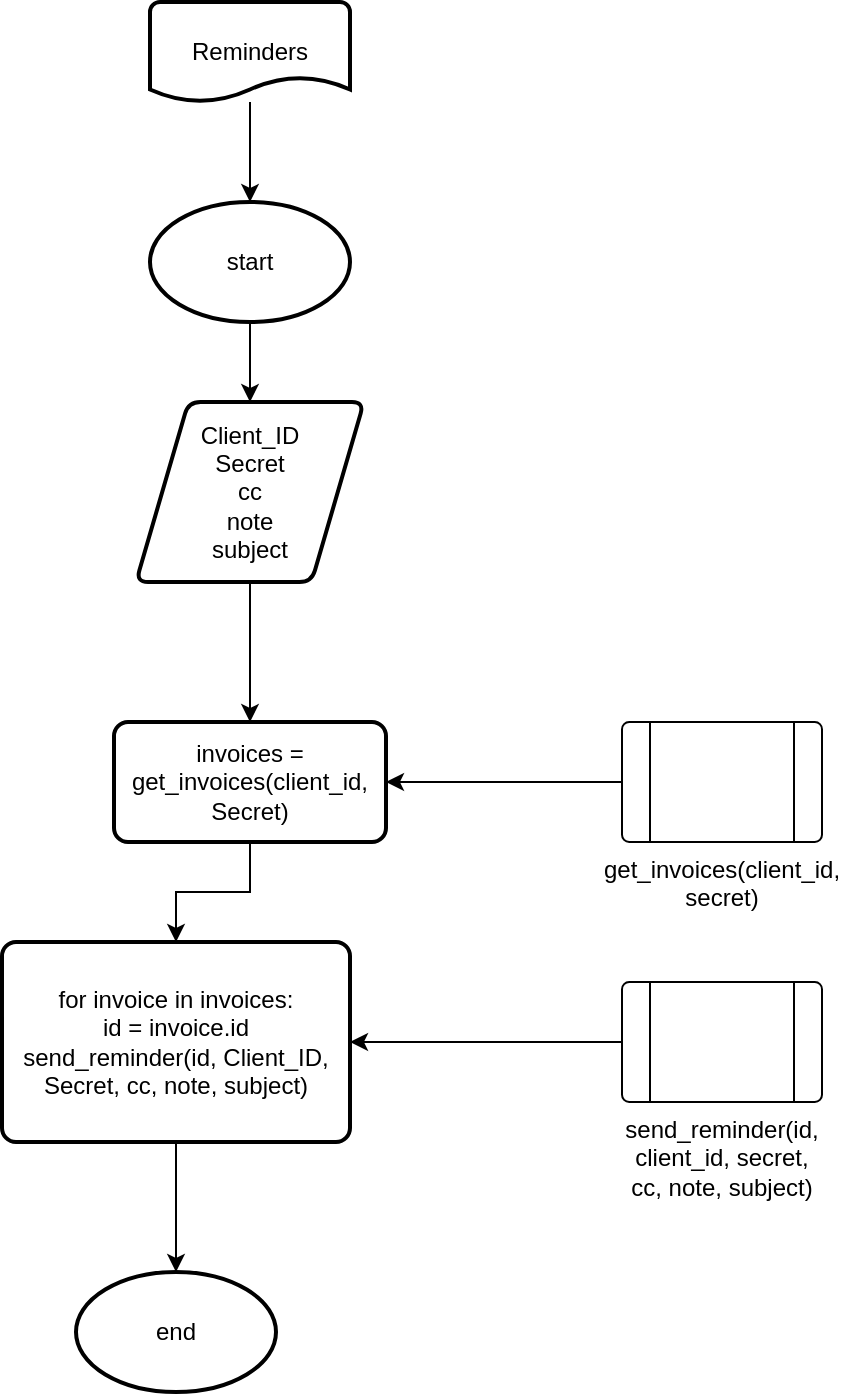 <mxfile version="20.7.4" type="device"><diagram id="rEFMGjkuqNvZSAcWI9UA" name="Page-1"><mxGraphModel dx="938" dy="1809" grid="1" gridSize="10" guides="1" tooltips="1" connect="1" arrows="1" fold="1" page="1" pageScale="1" pageWidth="827" pageHeight="1169" math="0" shadow="0"><root><mxCell id="0"/><mxCell id="1" parent="0"/><mxCell id="3e5d2DhfoHV5VSqRXllA-19" style="edgeStyle=orthogonalEdgeStyle;rounded=0;orthogonalLoop=1;jettySize=auto;html=1;entryX=0.5;entryY=0;entryDx=0;entryDy=0;entryPerimeter=0;" edge="1" parent="1" source="3e5d2DhfoHV5VSqRXllA-5" target="3e5d2DhfoHV5VSqRXllA-17"><mxGeometry relative="1" as="geometry"/></mxCell><mxCell id="3e5d2DhfoHV5VSqRXllA-5" value="Reminders" style="strokeWidth=2;html=1;shape=mxgraph.flowchart.document2;whiteSpace=wrap;size=0.25;" vertex="1" parent="1"><mxGeometry x="414" y="-50" width="100" height="50" as="geometry"/></mxCell><mxCell id="3e5d2DhfoHV5VSqRXllA-9" style="edgeStyle=orthogonalEdgeStyle;rounded=0;orthogonalLoop=1;jettySize=auto;html=1;entryX=0.5;entryY=0;entryDx=0;entryDy=0;" edge="1" parent="1" source="3e5d2DhfoHV5VSqRXllA-6" target="3e5d2DhfoHV5VSqRXllA-8"><mxGeometry relative="1" as="geometry"/></mxCell><mxCell id="3e5d2DhfoHV5VSqRXllA-6" value="Client_ID&lt;br&gt;Secret&lt;br&gt;cc&lt;br&gt;note&lt;br&gt;subject" style="shape=parallelogram;html=1;strokeWidth=2;perimeter=parallelogramPerimeter;whiteSpace=wrap;rounded=1;arcSize=12;size=0.23;" vertex="1" parent="1"><mxGeometry x="407" y="150" width="114" height="90" as="geometry"/></mxCell><mxCell id="3e5d2DhfoHV5VSqRXllA-11" style="edgeStyle=orthogonalEdgeStyle;rounded=0;orthogonalLoop=1;jettySize=auto;html=1;entryX=0.5;entryY=0;entryDx=0;entryDy=0;" edge="1" parent="1" source="3e5d2DhfoHV5VSqRXllA-8" target="3e5d2DhfoHV5VSqRXllA-10"><mxGeometry relative="1" as="geometry"/></mxCell><mxCell id="3e5d2DhfoHV5VSqRXllA-8" value="invoices = get_invoices(client_id, Secret)" style="rounded=1;whiteSpace=wrap;html=1;absoluteArcSize=1;arcSize=14;strokeWidth=2;" vertex="1" parent="1"><mxGeometry x="396" y="310" width="136" height="60" as="geometry"/></mxCell><mxCell id="3e5d2DhfoHV5VSqRXllA-21" style="edgeStyle=orthogonalEdgeStyle;rounded=0;orthogonalLoop=1;jettySize=auto;html=1;entryX=0.5;entryY=0;entryDx=0;entryDy=0;entryPerimeter=0;" edge="1" parent="1" source="3e5d2DhfoHV5VSqRXllA-10" target="3e5d2DhfoHV5VSqRXllA-20"><mxGeometry relative="1" as="geometry"/></mxCell><mxCell id="3e5d2DhfoHV5VSqRXllA-10" value="for invoice in invoices:&lt;br&gt;id = invoice.id&lt;br&gt;send_reminder(id, Client_ID, Secret, cc, note, subject)" style="rounded=1;whiteSpace=wrap;html=1;absoluteArcSize=1;arcSize=14;strokeWidth=2;" vertex="1" parent="1"><mxGeometry x="340" y="420" width="174" height="100" as="geometry"/></mxCell><mxCell id="3e5d2DhfoHV5VSqRXllA-14" style="edgeStyle=orthogonalEdgeStyle;rounded=0;orthogonalLoop=1;jettySize=auto;html=1;entryX=1;entryY=0.5;entryDx=0;entryDy=0;" edge="1" parent="1" source="3e5d2DhfoHV5VSqRXllA-13" target="3e5d2DhfoHV5VSqRXllA-8"><mxGeometry relative="1" as="geometry"/></mxCell><mxCell id="3e5d2DhfoHV5VSqRXllA-13" value="get_invoices(client_id, secret)" style="verticalLabelPosition=bottom;verticalAlign=top;html=1;shape=process;whiteSpace=wrap;rounded=1;size=0.14;arcSize=6;" vertex="1" parent="1"><mxGeometry x="650" y="310" width="100" height="60" as="geometry"/></mxCell><mxCell id="3e5d2DhfoHV5VSqRXllA-16" style="edgeStyle=orthogonalEdgeStyle;rounded=0;orthogonalLoop=1;jettySize=auto;html=1;" edge="1" parent="1" source="3e5d2DhfoHV5VSqRXllA-15" target="3e5d2DhfoHV5VSqRXllA-10"><mxGeometry relative="1" as="geometry"/></mxCell><mxCell id="3e5d2DhfoHV5VSqRXllA-15" value="send_reminder(id, client_id, secret, cc, note, subject)" style="verticalLabelPosition=bottom;verticalAlign=top;html=1;shape=process;whiteSpace=wrap;rounded=1;size=0.14;arcSize=6;" vertex="1" parent="1"><mxGeometry x="650" y="440" width="100" height="60" as="geometry"/></mxCell><mxCell id="3e5d2DhfoHV5VSqRXllA-18" style="edgeStyle=orthogonalEdgeStyle;rounded=0;orthogonalLoop=1;jettySize=auto;html=1;entryX=0.5;entryY=0;entryDx=0;entryDy=0;" edge="1" parent="1" source="3e5d2DhfoHV5VSqRXllA-17" target="3e5d2DhfoHV5VSqRXllA-6"><mxGeometry relative="1" as="geometry"/></mxCell><mxCell id="3e5d2DhfoHV5VSqRXllA-17" value="start" style="strokeWidth=2;html=1;shape=mxgraph.flowchart.start_1;whiteSpace=wrap;" vertex="1" parent="1"><mxGeometry x="414" y="50" width="100" height="60" as="geometry"/></mxCell><mxCell id="3e5d2DhfoHV5VSqRXllA-20" value="end" style="strokeWidth=2;html=1;shape=mxgraph.flowchart.start_1;whiteSpace=wrap;" vertex="1" parent="1"><mxGeometry x="377" y="585" width="100" height="60" as="geometry"/></mxCell></root></mxGraphModel></diagram></mxfile>